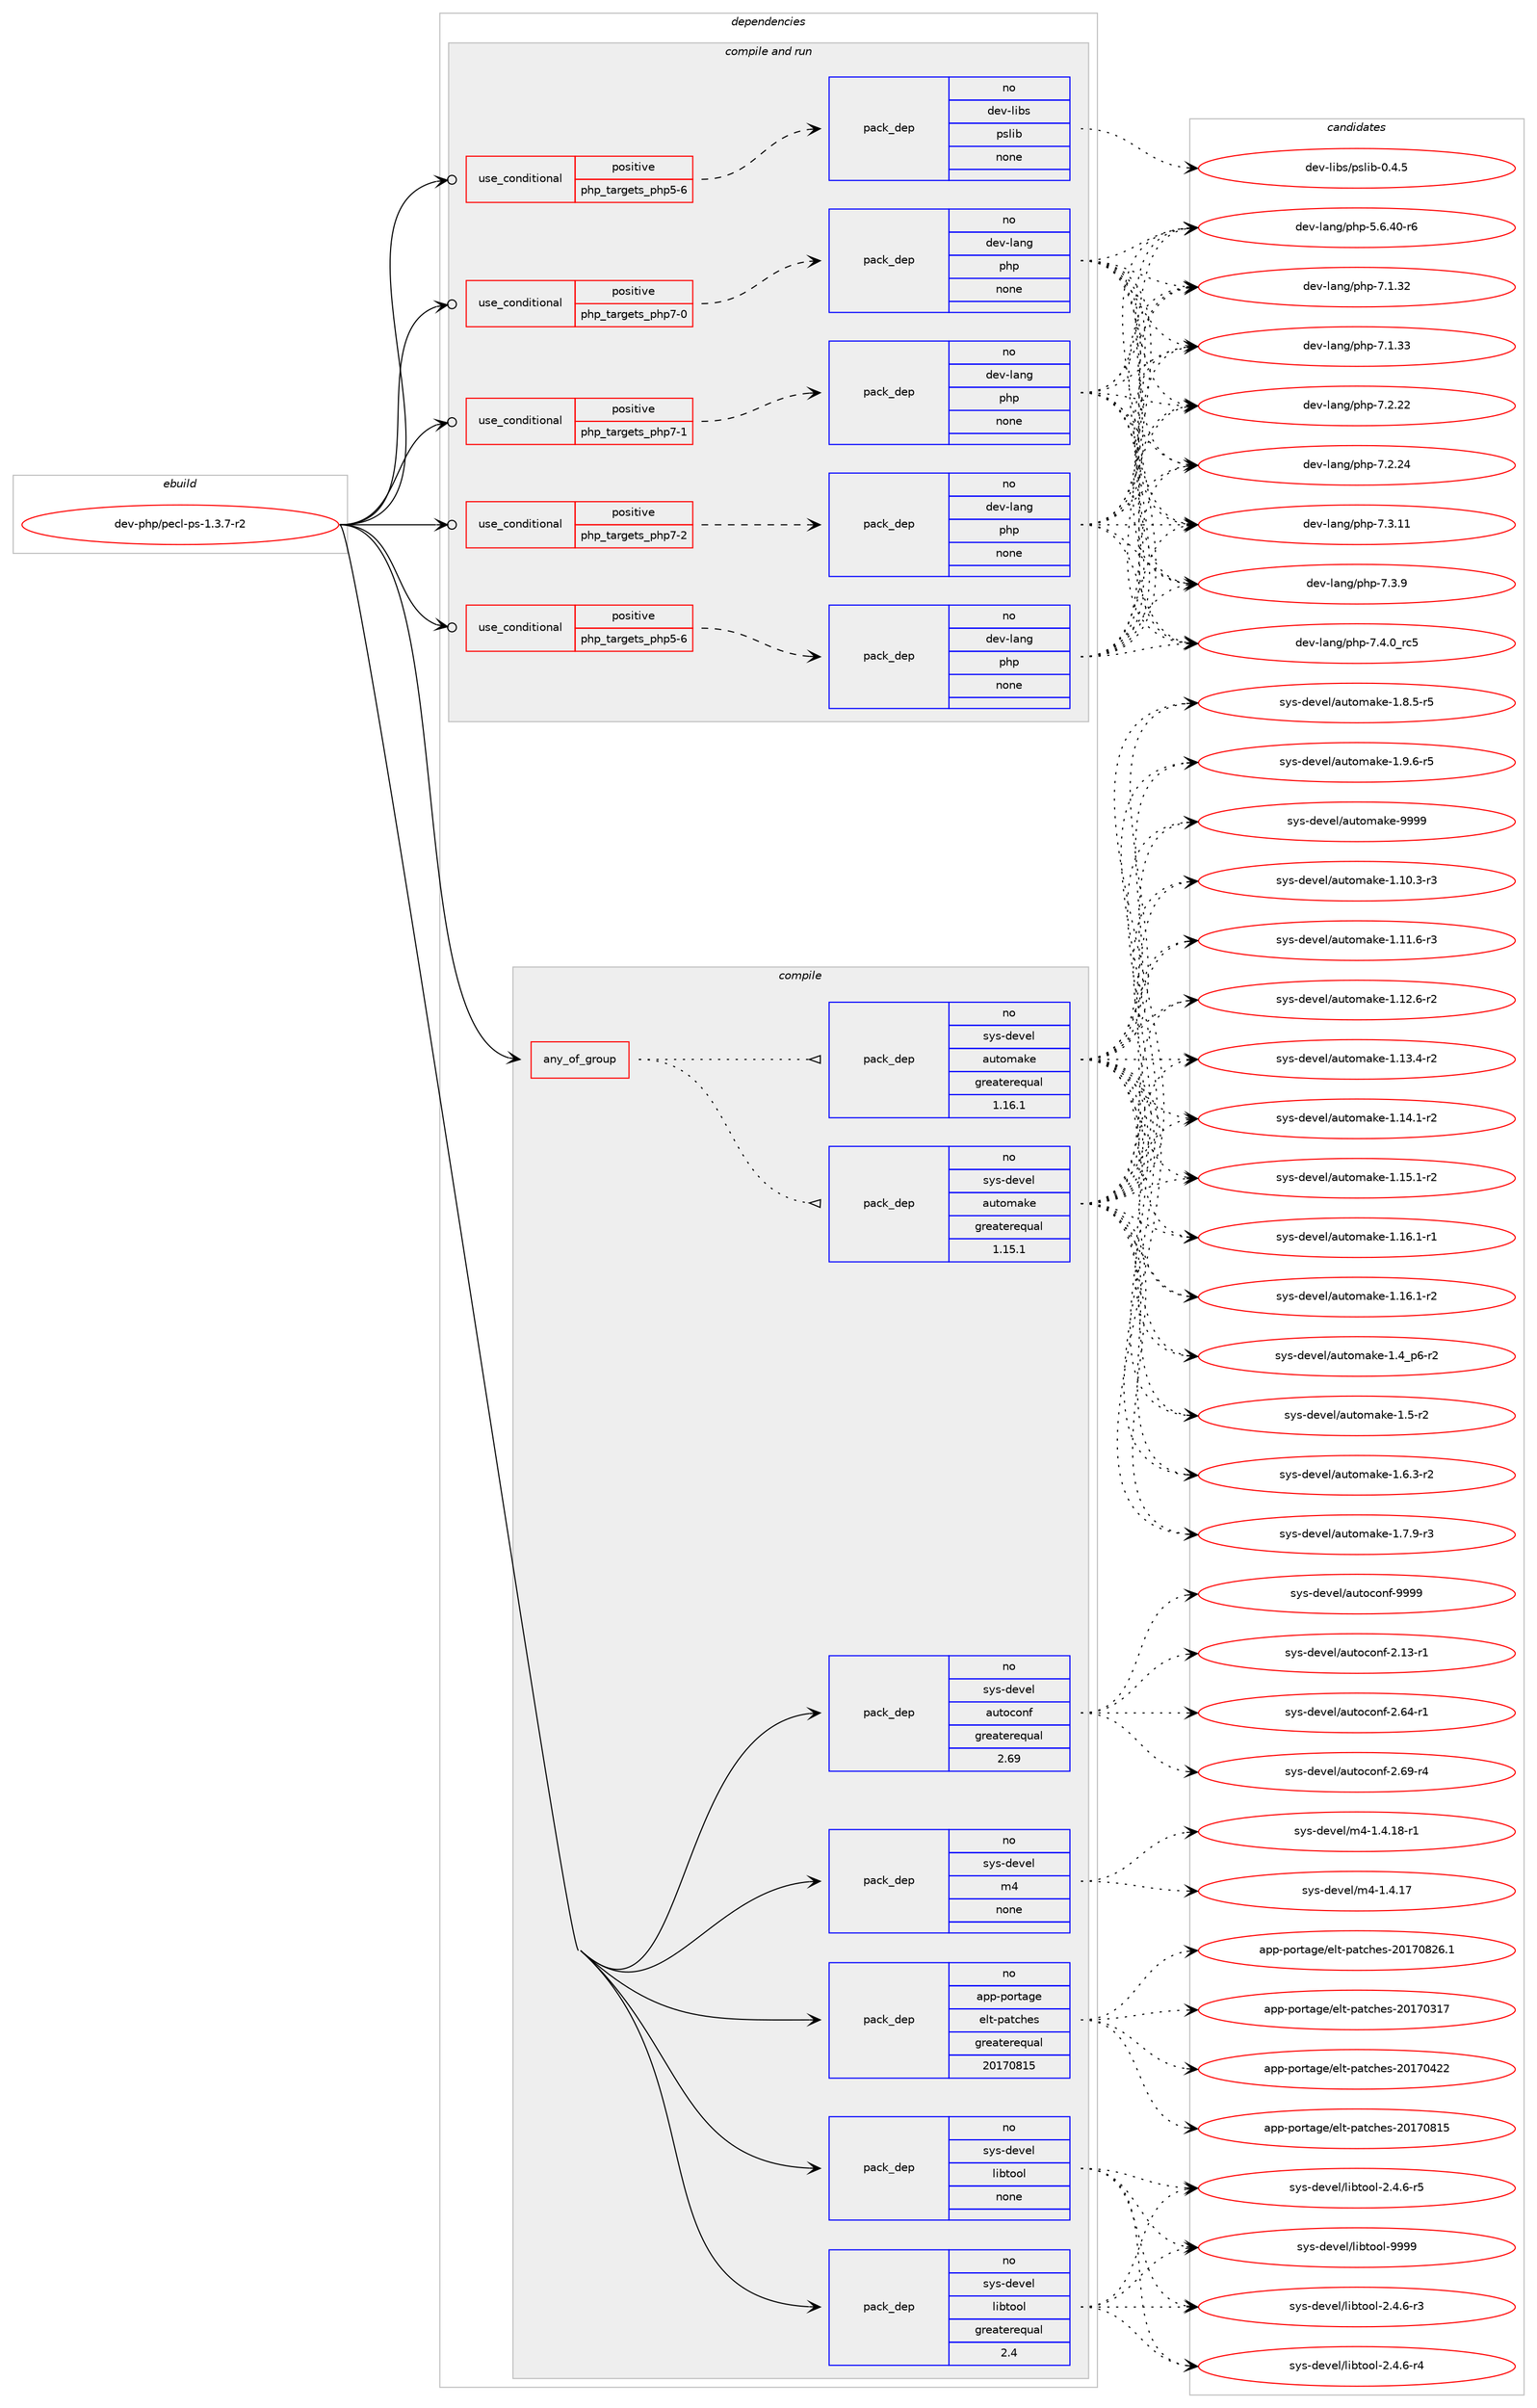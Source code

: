 digraph prolog {

# *************
# Graph options
# *************

newrank=true;
concentrate=true;
compound=true;
graph [rankdir=LR,fontname=Helvetica,fontsize=10,ranksep=1.5];#, ranksep=2.5, nodesep=0.2];
edge  [arrowhead=vee];
node  [fontname=Helvetica,fontsize=10];

# **********
# The ebuild
# **********

subgraph cluster_leftcol {
color=gray;
rank=same;
label=<<i>ebuild</i>>;
id [label="dev-php/pecl-ps-1.3.7-r2", color=red, width=4, href="../dev-php/pecl-ps-1.3.7-r2.svg"];
}

# ****************
# The dependencies
# ****************

subgraph cluster_midcol {
color=gray;
label=<<i>dependencies</i>>;
subgraph cluster_compile {
fillcolor="#eeeeee";
style=filled;
label=<<i>compile</i>>;
subgraph any11363 {
dependency590829 [label=<<TABLE BORDER="0" CELLBORDER="1" CELLSPACING="0" CELLPADDING="4"><TR><TD CELLPADDING="10">any_of_group</TD></TR></TABLE>>, shape=none, color=red];subgraph pack443973 {
dependency590830 [label=<<TABLE BORDER="0" CELLBORDER="1" CELLSPACING="0" CELLPADDING="4" WIDTH="220"><TR><TD ROWSPAN="6" CELLPADDING="30">pack_dep</TD></TR><TR><TD WIDTH="110">no</TD></TR><TR><TD>sys-devel</TD></TR><TR><TD>automake</TD></TR><TR><TD>greaterequal</TD></TR><TR><TD>1.16.1</TD></TR></TABLE>>, shape=none, color=blue];
}
dependency590829:e -> dependency590830:w [weight=20,style="dotted",arrowhead="oinv"];
subgraph pack443974 {
dependency590831 [label=<<TABLE BORDER="0" CELLBORDER="1" CELLSPACING="0" CELLPADDING="4" WIDTH="220"><TR><TD ROWSPAN="6" CELLPADDING="30">pack_dep</TD></TR><TR><TD WIDTH="110">no</TD></TR><TR><TD>sys-devel</TD></TR><TR><TD>automake</TD></TR><TR><TD>greaterequal</TD></TR><TR><TD>1.15.1</TD></TR></TABLE>>, shape=none, color=blue];
}
dependency590829:e -> dependency590831:w [weight=20,style="dotted",arrowhead="oinv"];
}
id:e -> dependency590829:w [weight=20,style="solid",arrowhead="vee"];
subgraph pack443975 {
dependency590832 [label=<<TABLE BORDER="0" CELLBORDER="1" CELLSPACING="0" CELLPADDING="4" WIDTH="220"><TR><TD ROWSPAN="6" CELLPADDING="30">pack_dep</TD></TR><TR><TD WIDTH="110">no</TD></TR><TR><TD>app-portage</TD></TR><TR><TD>elt-patches</TD></TR><TR><TD>greaterequal</TD></TR><TR><TD>20170815</TD></TR></TABLE>>, shape=none, color=blue];
}
id:e -> dependency590832:w [weight=20,style="solid",arrowhead="vee"];
subgraph pack443976 {
dependency590833 [label=<<TABLE BORDER="0" CELLBORDER="1" CELLSPACING="0" CELLPADDING="4" WIDTH="220"><TR><TD ROWSPAN="6" CELLPADDING="30">pack_dep</TD></TR><TR><TD WIDTH="110">no</TD></TR><TR><TD>sys-devel</TD></TR><TR><TD>autoconf</TD></TR><TR><TD>greaterequal</TD></TR><TR><TD>2.69</TD></TR></TABLE>>, shape=none, color=blue];
}
id:e -> dependency590833:w [weight=20,style="solid",arrowhead="vee"];
subgraph pack443977 {
dependency590834 [label=<<TABLE BORDER="0" CELLBORDER="1" CELLSPACING="0" CELLPADDING="4" WIDTH="220"><TR><TD ROWSPAN="6" CELLPADDING="30">pack_dep</TD></TR><TR><TD WIDTH="110">no</TD></TR><TR><TD>sys-devel</TD></TR><TR><TD>libtool</TD></TR><TR><TD>greaterequal</TD></TR><TR><TD>2.4</TD></TR></TABLE>>, shape=none, color=blue];
}
id:e -> dependency590834:w [weight=20,style="solid",arrowhead="vee"];
subgraph pack443978 {
dependency590835 [label=<<TABLE BORDER="0" CELLBORDER="1" CELLSPACING="0" CELLPADDING="4" WIDTH="220"><TR><TD ROWSPAN="6" CELLPADDING="30">pack_dep</TD></TR><TR><TD WIDTH="110">no</TD></TR><TR><TD>sys-devel</TD></TR><TR><TD>libtool</TD></TR><TR><TD>none</TD></TR><TR><TD></TD></TR></TABLE>>, shape=none, color=blue];
}
id:e -> dependency590835:w [weight=20,style="solid",arrowhead="vee"];
subgraph pack443979 {
dependency590836 [label=<<TABLE BORDER="0" CELLBORDER="1" CELLSPACING="0" CELLPADDING="4" WIDTH="220"><TR><TD ROWSPAN="6" CELLPADDING="30">pack_dep</TD></TR><TR><TD WIDTH="110">no</TD></TR><TR><TD>sys-devel</TD></TR><TR><TD>m4</TD></TR><TR><TD>none</TD></TR><TR><TD></TD></TR></TABLE>>, shape=none, color=blue];
}
id:e -> dependency590836:w [weight=20,style="solid",arrowhead="vee"];
}
subgraph cluster_compileandrun {
fillcolor="#eeeeee";
style=filled;
label=<<i>compile and run</i>>;
subgraph cond135128 {
dependency590837 [label=<<TABLE BORDER="0" CELLBORDER="1" CELLSPACING="0" CELLPADDING="4"><TR><TD ROWSPAN="3" CELLPADDING="10">use_conditional</TD></TR><TR><TD>positive</TD></TR><TR><TD>php_targets_php5-6</TD></TR></TABLE>>, shape=none, color=red];
subgraph pack443980 {
dependency590838 [label=<<TABLE BORDER="0" CELLBORDER="1" CELLSPACING="0" CELLPADDING="4" WIDTH="220"><TR><TD ROWSPAN="6" CELLPADDING="30">pack_dep</TD></TR><TR><TD WIDTH="110">no</TD></TR><TR><TD>dev-lang</TD></TR><TR><TD>php</TD></TR><TR><TD>none</TD></TR><TR><TD></TD></TR></TABLE>>, shape=none, color=blue];
}
dependency590837:e -> dependency590838:w [weight=20,style="dashed",arrowhead="vee"];
}
id:e -> dependency590837:w [weight=20,style="solid",arrowhead="odotvee"];
subgraph cond135129 {
dependency590839 [label=<<TABLE BORDER="0" CELLBORDER="1" CELLSPACING="0" CELLPADDING="4"><TR><TD ROWSPAN="3" CELLPADDING="10">use_conditional</TD></TR><TR><TD>positive</TD></TR><TR><TD>php_targets_php5-6</TD></TR></TABLE>>, shape=none, color=red];
subgraph pack443981 {
dependency590840 [label=<<TABLE BORDER="0" CELLBORDER="1" CELLSPACING="0" CELLPADDING="4" WIDTH="220"><TR><TD ROWSPAN="6" CELLPADDING="30">pack_dep</TD></TR><TR><TD WIDTH="110">no</TD></TR><TR><TD>dev-libs</TD></TR><TR><TD>pslib</TD></TR><TR><TD>none</TD></TR><TR><TD></TD></TR></TABLE>>, shape=none, color=blue];
}
dependency590839:e -> dependency590840:w [weight=20,style="dashed",arrowhead="vee"];
}
id:e -> dependency590839:w [weight=20,style="solid",arrowhead="odotvee"];
subgraph cond135130 {
dependency590841 [label=<<TABLE BORDER="0" CELLBORDER="1" CELLSPACING="0" CELLPADDING="4"><TR><TD ROWSPAN="3" CELLPADDING="10">use_conditional</TD></TR><TR><TD>positive</TD></TR><TR><TD>php_targets_php7-0</TD></TR></TABLE>>, shape=none, color=red];
subgraph pack443982 {
dependency590842 [label=<<TABLE BORDER="0" CELLBORDER="1" CELLSPACING="0" CELLPADDING="4" WIDTH="220"><TR><TD ROWSPAN="6" CELLPADDING="30">pack_dep</TD></TR><TR><TD WIDTH="110">no</TD></TR><TR><TD>dev-lang</TD></TR><TR><TD>php</TD></TR><TR><TD>none</TD></TR><TR><TD></TD></TR></TABLE>>, shape=none, color=blue];
}
dependency590841:e -> dependency590842:w [weight=20,style="dashed",arrowhead="vee"];
}
id:e -> dependency590841:w [weight=20,style="solid",arrowhead="odotvee"];
subgraph cond135131 {
dependency590843 [label=<<TABLE BORDER="0" CELLBORDER="1" CELLSPACING="0" CELLPADDING="4"><TR><TD ROWSPAN="3" CELLPADDING="10">use_conditional</TD></TR><TR><TD>positive</TD></TR><TR><TD>php_targets_php7-1</TD></TR></TABLE>>, shape=none, color=red];
subgraph pack443983 {
dependency590844 [label=<<TABLE BORDER="0" CELLBORDER="1" CELLSPACING="0" CELLPADDING="4" WIDTH="220"><TR><TD ROWSPAN="6" CELLPADDING="30">pack_dep</TD></TR><TR><TD WIDTH="110">no</TD></TR><TR><TD>dev-lang</TD></TR><TR><TD>php</TD></TR><TR><TD>none</TD></TR><TR><TD></TD></TR></TABLE>>, shape=none, color=blue];
}
dependency590843:e -> dependency590844:w [weight=20,style="dashed",arrowhead="vee"];
}
id:e -> dependency590843:w [weight=20,style="solid",arrowhead="odotvee"];
subgraph cond135132 {
dependency590845 [label=<<TABLE BORDER="0" CELLBORDER="1" CELLSPACING="0" CELLPADDING="4"><TR><TD ROWSPAN="3" CELLPADDING="10">use_conditional</TD></TR><TR><TD>positive</TD></TR><TR><TD>php_targets_php7-2</TD></TR></TABLE>>, shape=none, color=red];
subgraph pack443984 {
dependency590846 [label=<<TABLE BORDER="0" CELLBORDER="1" CELLSPACING="0" CELLPADDING="4" WIDTH="220"><TR><TD ROWSPAN="6" CELLPADDING="30">pack_dep</TD></TR><TR><TD WIDTH="110">no</TD></TR><TR><TD>dev-lang</TD></TR><TR><TD>php</TD></TR><TR><TD>none</TD></TR><TR><TD></TD></TR></TABLE>>, shape=none, color=blue];
}
dependency590845:e -> dependency590846:w [weight=20,style="dashed",arrowhead="vee"];
}
id:e -> dependency590845:w [weight=20,style="solid",arrowhead="odotvee"];
}
subgraph cluster_run {
fillcolor="#eeeeee";
style=filled;
label=<<i>run</i>>;
}
}

# **************
# The candidates
# **************

subgraph cluster_choices {
rank=same;
color=gray;
label=<<i>candidates</i>>;

subgraph choice443973 {
color=black;
nodesep=1;
choice11512111545100101118101108479711711611110997107101454946494846514511451 [label="sys-devel/automake-1.10.3-r3", color=red, width=4,href="../sys-devel/automake-1.10.3-r3.svg"];
choice11512111545100101118101108479711711611110997107101454946494946544511451 [label="sys-devel/automake-1.11.6-r3", color=red, width=4,href="../sys-devel/automake-1.11.6-r3.svg"];
choice11512111545100101118101108479711711611110997107101454946495046544511450 [label="sys-devel/automake-1.12.6-r2", color=red, width=4,href="../sys-devel/automake-1.12.6-r2.svg"];
choice11512111545100101118101108479711711611110997107101454946495146524511450 [label="sys-devel/automake-1.13.4-r2", color=red, width=4,href="../sys-devel/automake-1.13.4-r2.svg"];
choice11512111545100101118101108479711711611110997107101454946495246494511450 [label="sys-devel/automake-1.14.1-r2", color=red, width=4,href="../sys-devel/automake-1.14.1-r2.svg"];
choice11512111545100101118101108479711711611110997107101454946495346494511450 [label="sys-devel/automake-1.15.1-r2", color=red, width=4,href="../sys-devel/automake-1.15.1-r2.svg"];
choice11512111545100101118101108479711711611110997107101454946495446494511449 [label="sys-devel/automake-1.16.1-r1", color=red, width=4,href="../sys-devel/automake-1.16.1-r1.svg"];
choice11512111545100101118101108479711711611110997107101454946495446494511450 [label="sys-devel/automake-1.16.1-r2", color=red, width=4,href="../sys-devel/automake-1.16.1-r2.svg"];
choice115121115451001011181011084797117116111109971071014549465295112544511450 [label="sys-devel/automake-1.4_p6-r2", color=red, width=4,href="../sys-devel/automake-1.4_p6-r2.svg"];
choice11512111545100101118101108479711711611110997107101454946534511450 [label="sys-devel/automake-1.5-r2", color=red, width=4,href="../sys-devel/automake-1.5-r2.svg"];
choice115121115451001011181011084797117116111109971071014549465446514511450 [label="sys-devel/automake-1.6.3-r2", color=red, width=4,href="../sys-devel/automake-1.6.3-r2.svg"];
choice115121115451001011181011084797117116111109971071014549465546574511451 [label="sys-devel/automake-1.7.9-r3", color=red, width=4,href="../sys-devel/automake-1.7.9-r3.svg"];
choice115121115451001011181011084797117116111109971071014549465646534511453 [label="sys-devel/automake-1.8.5-r5", color=red, width=4,href="../sys-devel/automake-1.8.5-r5.svg"];
choice115121115451001011181011084797117116111109971071014549465746544511453 [label="sys-devel/automake-1.9.6-r5", color=red, width=4,href="../sys-devel/automake-1.9.6-r5.svg"];
choice115121115451001011181011084797117116111109971071014557575757 [label="sys-devel/automake-9999", color=red, width=4,href="../sys-devel/automake-9999.svg"];
dependency590830:e -> choice11512111545100101118101108479711711611110997107101454946494846514511451:w [style=dotted,weight="100"];
dependency590830:e -> choice11512111545100101118101108479711711611110997107101454946494946544511451:w [style=dotted,weight="100"];
dependency590830:e -> choice11512111545100101118101108479711711611110997107101454946495046544511450:w [style=dotted,weight="100"];
dependency590830:e -> choice11512111545100101118101108479711711611110997107101454946495146524511450:w [style=dotted,weight="100"];
dependency590830:e -> choice11512111545100101118101108479711711611110997107101454946495246494511450:w [style=dotted,weight="100"];
dependency590830:e -> choice11512111545100101118101108479711711611110997107101454946495346494511450:w [style=dotted,weight="100"];
dependency590830:e -> choice11512111545100101118101108479711711611110997107101454946495446494511449:w [style=dotted,weight="100"];
dependency590830:e -> choice11512111545100101118101108479711711611110997107101454946495446494511450:w [style=dotted,weight="100"];
dependency590830:e -> choice115121115451001011181011084797117116111109971071014549465295112544511450:w [style=dotted,weight="100"];
dependency590830:e -> choice11512111545100101118101108479711711611110997107101454946534511450:w [style=dotted,weight="100"];
dependency590830:e -> choice115121115451001011181011084797117116111109971071014549465446514511450:w [style=dotted,weight="100"];
dependency590830:e -> choice115121115451001011181011084797117116111109971071014549465546574511451:w [style=dotted,weight="100"];
dependency590830:e -> choice115121115451001011181011084797117116111109971071014549465646534511453:w [style=dotted,weight="100"];
dependency590830:e -> choice115121115451001011181011084797117116111109971071014549465746544511453:w [style=dotted,weight="100"];
dependency590830:e -> choice115121115451001011181011084797117116111109971071014557575757:w [style=dotted,weight="100"];
}
subgraph choice443974 {
color=black;
nodesep=1;
choice11512111545100101118101108479711711611110997107101454946494846514511451 [label="sys-devel/automake-1.10.3-r3", color=red, width=4,href="../sys-devel/automake-1.10.3-r3.svg"];
choice11512111545100101118101108479711711611110997107101454946494946544511451 [label="sys-devel/automake-1.11.6-r3", color=red, width=4,href="../sys-devel/automake-1.11.6-r3.svg"];
choice11512111545100101118101108479711711611110997107101454946495046544511450 [label="sys-devel/automake-1.12.6-r2", color=red, width=4,href="../sys-devel/automake-1.12.6-r2.svg"];
choice11512111545100101118101108479711711611110997107101454946495146524511450 [label="sys-devel/automake-1.13.4-r2", color=red, width=4,href="../sys-devel/automake-1.13.4-r2.svg"];
choice11512111545100101118101108479711711611110997107101454946495246494511450 [label="sys-devel/automake-1.14.1-r2", color=red, width=4,href="../sys-devel/automake-1.14.1-r2.svg"];
choice11512111545100101118101108479711711611110997107101454946495346494511450 [label="sys-devel/automake-1.15.1-r2", color=red, width=4,href="../sys-devel/automake-1.15.1-r2.svg"];
choice11512111545100101118101108479711711611110997107101454946495446494511449 [label="sys-devel/automake-1.16.1-r1", color=red, width=4,href="../sys-devel/automake-1.16.1-r1.svg"];
choice11512111545100101118101108479711711611110997107101454946495446494511450 [label="sys-devel/automake-1.16.1-r2", color=red, width=4,href="../sys-devel/automake-1.16.1-r2.svg"];
choice115121115451001011181011084797117116111109971071014549465295112544511450 [label="sys-devel/automake-1.4_p6-r2", color=red, width=4,href="../sys-devel/automake-1.4_p6-r2.svg"];
choice11512111545100101118101108479711711611110997107101454946534511450 [label="sys-devel/automake-1.5-r2", color=red, width=4,href="../sys-devel/automake-1.5-r2.svg"];
choice115121115451001011181011084797117116111109971071014549465446514511450 [label="sys-devel/automake-1.6.3-r2", color=red, width=4,href="../sys-devel/automake-1.6.3-r2.svg"];
choice115121115451001011181011084797117116111109971071014549465546574511451 [label="sys-devel/automake-1.7.9-r3", color=red, width=4,href="../sys-devel/automake-1.7.9-r3.svg"];
choice115121115451001011181011084797117116111109971071014549465646534511453 [label="sys-devel/automake-1.8.5-r5", color=red, width=4,href="../sys-devel/automake-1.8.5-r5.svg"];
choice115121115451001011181011084797117116111109971071014549465746544511453 [label="sys-devel/automake-1.9.6-r5", color=red, width=4,href="../sys-devel/automake-1.9.6-r5.svg"];
choice115121115451001011181011084797117116111109971071014557575757 [label="sys-devel/automake-9999", color=red, width=4,href="../sys-devel/automake-9999.svg"];
dependency590831:e -> choice11512111545100101118101108479711711611110997107101454946494846514511451:w [style=dotted,weight="100"];
dependency590831:e -> choice11512111545100101118101108479711711611110997107101454946494946544511451:w [style=dotted,weight="100"];
dependency590831:e -> choice11512111545100101118101108479711711611110997107101454946495046544511450:w [style=dotted,weight="100"];
dependency590831:e -> choice11512111545100101118101108479711711611110997107101454946495146524511450:w [style=dotted,weight="100"];
dependency590831:e -> choice11512111545100101118101108479711711611110997107101454946495246494511450:w [style=dotted,weight="100"];
dependency590831:e -> choice11512111545100101118101108479711711611110997107101454946495346494511450:w [style=dotted,weight="100"];
dependency590831:e -> choice11512111545100101118101108479711711611110997107101454946495446494511449:w [style=dotted,weight="100"];
dependency590831:e -> choice11512111545100101118101108479711711611110997107101454946495446494511450:w [style=dotted,weight="100"];
dependency590831:e -> choice115121115451001011181011084797117116111109971071014549465295112544511450:w [style=dotted,weight="100"];
dependency590831:e -> choice11512111545100101118101108479711711611110997107101454946534511450:w [style=dotted,weight="100"];
dependency590831:e -> choice115121115451001011181011084797117116111109971071014549465446514511450:w [style=dotted,weight="100"];
dependency590831:e -> choice115121115451001011181011084797117116111109971071014549465546574511451:w [style=dotted,weight="100"];
dependency590831:e -> choice115121115451001011181011084797117116111109971071014549465646534511453:w [style=dotted,weight="100"];
dependency590831:e -> choice115121115451001011181011084797117116111109971071014549465746544511453:w [style=dotted,weight="100"];
dependency590831:e -> choice115121115451001011181011084797117116111109971071014557575757:w [style=dotted,weight="100"];
}
subgraph choice443975 {
color=black;
nodesep=1;
choice97112112451121111141169710310147101108116451129711699104101115455048495548514955 [label="app-portage/elt-patches-20170317", color=red, width=4,href="../app-portage/elt-patches-20170317.svg"];
choice97112112451121111141169710310147101108116451129711699104101115455048495548525050 [label="app-portage/elt-patches-20170422", color=red, width=4,href="../app-portage/elt-patches-20170422.svg"];
choice97112112451121111141169710310147101108116451129711699104101115455048495548564953 [label="app-portage/elt-patches-20170815", color=red, width=4,href="../app-portage/elt-patches-20170815.svg"];
choice971121124511211111411697103101471011081164511297116991041011154550484955485650544649 [label="app-portage/elt-patches-20170826.1", color=red, width=4,href="../app-portage/elt-patches-20170826.1.svg"];
dependency590832:e -> choice97112112451121111141169710310147101108116451129711699104101115455048495548514955:w [style=dotted,weight="100"];
dependency590832:e -> choice97112112451121111141169710310147101108116451129711699104101115455048495548525050:w [style=dotted,weight="100"];
dependency590832:e -> choice97112112451121111141169710310147101108116451129711699104101115455048495548564953:w [style=dotted,weight="100"];
dependency590832:e -> choice971121124511211111411697103101471011081164511297116991041011154550484955485650544649:w [style=dotted,weight="100"];
}
subgraph choice443976 {
color=black;
nodesep=1;
choice1151211154510010111810110847971171161119911111010245504649514511449 [label="sys-devel/autoconf-2.13-r1", color=red, width=4,href="../sys-devel/autoconf-2.13-r1.svg"];
choice1151211154510010111810110847971171161119911111010245504654524511449 [label="sys-devel/autoconf-2.64-r1", color=red, width=4,href="../sys-devel/autoconf-2.64-r1.svg"];
choice1151211154510010111810110847971171161119911111010245504654574511452 [label="sys-devel/autoconf-2.69-r4", color=red, width=4,href="../sys-devel/autoconf-2.69-r4.svg"];
choice115121115451001011181011084797117116111991111101024557575757 [label="sys-devel/autoconf-9999", color=red, width=4,href="../sys-devel/autoconf-9999.svg"];
dependency590833:e -> choice1151211154510010111810110847971171161119911111010245504649514511449:w [style=dotted,weight="100"];
dependency590833:e -> choice1151211154510010111810110847971171161119911111010245504654524511449:w [style=dotted,weight="100"];
dependency590833:e -> choice1151211154510010111810110847971171161119911111010245504654574511452:w [style=dotted,weight="100"];
dependency590833:e -> choice115121115451001011181011084797117116111991111101024557575757:w [style=dotted,weight="100"];
}
subgraph choice443977 {
color=black;
nodesep=1;
choice1151211154510010111810110847108105981161111111084550465246544511451 [label="sys-devel/libtool-2.4.6-r3", color=red, width=4,href="../sys-devel/libtool-2.4.6-r3.svg"];
choice1151211154510010111810110847108105981161111111084550465246544511452 [label="sys-devel/libtool-2.4.6-r4", color=red, width=4,href="../sys-devel/libtool-2.4.6-r4.svg"];
choice1151211154510010111810110847108105981161111111084550465246544511453 [label="sys-devel/libtool-2.4.6-r5", color=red, width=4,href="../sys-devel/libtool-2.4.6-r5.svg"];
choice1151211154510010111810110847108105981161111111084557575757 [label="sys-devel/libtool-9999", color=red, width=4,href="../sys-devel/libtool-9999.svg"];
dependency590834:e -> choice1151211154510010111810110847108105981161111111084550465246544511451:w [style=dotted,weight="100"];
dependency590834:e -> choice1151211154510010111810110847108105981161111111084550465246544511452:w [style=dotted,weight="100"];
dependency590834:e -> choice1151211154510010111810110847108105981161111111084550465246544511453:w [style=dotted,weight="100"];
dependency590834:e -> choice1151211154510010111810110847108105981161111111084557575757:w [style=dotted,weight="100"];
}
subgraph choice443978 {
color=black;
nodesep=1;
choice1151211154510010111810110847108105981161111111084550465246544511451 [label="sys-devel/libtool-2.4.6-r3", color=red, width=4,href="../sys-devel/libtool-2.4.6-r3.svg"];
choice1151211154510010111810110847108105981161111111084550465246544511452 [label="sys-devel/libtool-2.4.6-r4", color=red, width=4,href="../sys-devel/libtool-2.4.6-r4.svg"];
choice1151211154510010111810110847108105981161111111084550465246544511453 [label="sys-devel/libtool-2.4.6-r5", color=red, width=4,href="../sys-devel/libtool-2.4.6-r5.svg"];
choice1151211154510010111810110847108105981161111111084557575757 [label="sys-devel/libtool-9999", color=red, width=4,href="../sys-devel/libtool-9999.svg"];
dependency590835:e -> choice1151211154510010111810110847108105981161111111084550465246544511451:w [style=dotted,weight="100"];
dependency590835:e -> choice1151211154510010111810110847108105981161111111084550465246544511452:w [style=dotted,weight="100"];
dependency590835:e -> choice1151211154510010111810110847108105981161111111084550465246544511453:w [style=dotted,weight="100"];
dependency590835:e -> choice1151211154510010111810110847108105981161111111084557575757:w [style=dotted,weight="100"];
}
subgraph choice443979 {
color=black;
nodesep=1;
choice11512111545100101118101108471095245494652464955 [label="sys-devel/m4-1.4.17", color=red, width=4,href="../sys-devel/m4-1.4.17.svg"];
choice115121115451001011181011084710952454946524649564511449 [label="sys-devel/m4-1.4.18-r1", color=red, width=4,href="../sys-devel/m4-1.4.18-r1.svg"];
dependency590836:e -> choice11512111545100101118101108471095245494652464955:w [style=dotted,weight="100"];
dependency590836:e -> choice115121115451001011181011084710952454946524649564511449:w [style=dotted,weight="100"];
}
subgraph choice443980 {
color=black;
nodesep=1;
choice100101118451089711010347112104112455346544652484511454 [label="dev-lang/php-5.6.40-r6", color=red, width=4,href="../dev-lang/php-5.6.40-r6.svg"];
choice10010111845108971101034711210411245554649465150 [label="dev-lang/php-7.1.32", color=red, width=4,href="../dev-lang/php-7.1.32.svg"];
choice10010111845108971101034711210411245554649465151 [label="dev-lang/php-7.1.33", color=red, width=4,href="../dev-lang/php-7.1.33.svg"];
choice10010111845108971101034711210411245554650465050 [label="dev-lang/php-7.2.22", color=red, width=4,href="../dev-lang/php-7.2.22.svg"];
choice10010111845108971101034711210411245554650465052 [label="dev-lang/php-7.2.24", color=red, width=4,href="../dev-lang/php-7.2.24.svg"];
choice10010111845108971101034711210411245554651464949 [label="dev-lang/php-7.3.11", color=red, width=4,href="../dev-lang/php-7.3.11.svg"];
choice100101118451089711010347112104112455546514657 [label="dev-lang/php-7.3.9", color=red, width=4,href="../dev-lang/php-7.3.9.svg"];
choice100101118451089711010347112104112455546524648951149953 [label="dev-lang/php-7.4.0_rc5", color=red, width=4,href="../dev-lang/php-7.4.0_rc5.svg"];
dependency590838:e -> choice100101118451089711010347112104112455346544652484511454:w [style=dotted,weight="100"];
dependency590838:e -> choice10010111845108971101034711210411245554649465150:w [style=dotted,weight="100"];
dependency590838:e -> choice10010111845108971101034711210411245554649465151:w [style=dotted,weight="100"];
dependency590838:e -> choice10010111845108971101034711210411245554650465050:w [style=dotted,weight="100"];
dependency590838:e -> choice10010111845108971101034711210411245554650465052:w [style=dotted,weight="100"];
dependency590838:e -> choice10010111845108971101034711210411245554651464949:w [style=dotted,weight="100"];
dependency590838:e -> choice100101118451089711010347112104112455546514657:w [style=dotted,weight="100"];
dependency590838:e -> choice100101118451089711010347112104112455546524648951149953:w [style=dotted,weight="100"];
}
subgraph choice443981 {
color=black;
nodesep=1;
choice10010111845108105981154711211510810598454846524653 [label="dev-libs/pslib-0.4.5", color=red, width=4,href="../dev-libs/pslib-0.4.5.svg"];
dependency590840:e -> choice10010111845108105981154711211510810598454846524653:w [style=dotted,weight="100"];
}
subgraph choice443982 {
color=black;
nodesep=1;
choice100101118451089711010347112104112455346544652484511454 [label="dev-lang/php-5.6.40-r6", color=red, width=4,href="../dev-lang/php-5.6.40-r6.svg"];
choice10010111845108971101034711210411245554649465150 [label="dev-lang/php-7.1.32", color=red, width=4,href="../dev-lang/php-7.1.32.svg"];
choice10010111845108971101034711210411245554649465151 [label="dev-lang/php-7.1.33", color=red, width=4,href="../dev-lang/php-7.1.33.svg"];
choice10010111845108971101034711210411245554650465050 [label="dev-lang/php-7.2.22", color=red, width=4,href="../dev-lang/php-7.2.22.svg"];
choice10010111845108971101034711210411245554650465052 [label="dev-lang/php-7.2.24", color=red, width=4,href="../dev-lang/php-7.2.24.svg"];
choice10010111845108971101034711210411245554651464949 [label="dev-lang/php-7.3.11", color=red, width=4,href="../dev-lang/php-7.3.11.svg"];
choice100101118451089711010347112104112455546514657 [label="dev-lang/php-7.3.9", color=red, width=4,href="../dev-lang/php-7.3.9.svg"];
choice100101118451089711010347112104112455546524648951149953 [label="dev-lang/php-7.4.0_rc5", color=red, width=4,href="../dev-lang/php-7.4.0_rc5.svg"];
dependency590842:e -> choice100101118451089711010347112104112455346544652484511454:w [style=dotted,weight="100"];
dependency590842:e -> choice10010111845108971101034711210411245554649465150:w [style=dotted,weight="100"];
dependency590842:e -> choice10010111845108971101034711210411245554649465151:w [style=dotted,weight="100"];
dependency590842:e -> choice10010111845108971101034711210411245554650465050:w [style=dotted,weight="100"];
dependency590842:e -> choice10010111845108971101034711210411245554650465052:w [style=dotted,weight="100"];
dependency590842:e -> choice10010111845108971101034711210411245554651464949:w [style=dotted,weight="100"];
dependency590842:e -> choice100101118451089711010347112104112455546514657:w [style=dotted,weight="100"];
dependency590842:e -> choice100101118451089711010347112104112455546524648951149953:w [style=dotted,weight="100"];
}
subgraph choice443983 {
color=black;
nodesep=1;
choice100101118451089711010347112104112455346544652484511454 [label="dev-lang/php-5.6.40-r6", color=red, width=4,href="../dev-lang/php-5.6.40-r6.svg"];
choice10010111845108971101034711210411245554649465150 [label="dev-lang/php-7.1.32", color=red, width=4,href="../dev-lang/php-7.1.32.svg"];
choice10010111845108971101034711210411245554649465151 [label="dev-lang/php-7.1.33", color=red, width=4,href="../dev-lang/php-7.1.33.svg"];
choice10010111845108971101034711210411245554650465050 [label="dev-lang/php-7.2.22", color=red, width=4,href="../dev-lang/php-7.2.22.svg"];
choice10010111845108971101034711210411245554650465052 [label="dev-lang/php-7.2.24", color=red, width=4,href="../dev-lang/php-7.2.24.svg"];
choice10010111845108971101034711210411245554651464949 [label="dev-lang/php-7.3.11", color=red, width=4,href="../dev-lang/php-7.3.11.svg"];
choice100101118451089711010347112104112455546514657 [label="dev-lang/php-7.3.9", color=red, width=4,href="../dev-lang/php-7.3.9.svg"];
choice100101118451089711010347112104112455546524648951149953 [label="dev-lang/php-7.4.0_rc5", color=red, width=4,href="../dev-lang/php-7.4.0_rc5.svg"];
dependency590844:e -> choice100101118451089711010347112104112455346544652484511454:w [style=dotted,weight="100"];
dependency590844:e -> choice10010111845108971101034711210411245554649465150:w [style=dotted,weight="100"];
dependency590844:e -> choice10010111845108971101034711210411245554649465151:w [style=dotted,weight="100"];
dependency590844:e -> choice10010111845108971101034711210411245554650465050:w [style=dotted,weight="100"];
dependency590844:e -> choice10010111845108971101034711210411245554650465052:w [style=dotted,weight="100"];
dependency590844:e -> choice10010111845108971101034711210411245554651464949:w [style=dotted,weight="100"];
dependency590844:e -> choice100101118451089711010347112104112455546514657:w [style=dotted,weight="100"];
dependency590844:e -> choice100101118451089711010347112104112455546524648951149953:w [style=dotted,weight="100"];
}
subgraph choice443984 {
color=black;
nodesep=1;
choice100101118451089711010347112104112455346544652484511454 [label="dev-lang/php-5.6.40-r6", color=red, width=4,href="../dev-lang/php-5.6.40-r6.svg"];
choice10010111845108971101034711210411245554649465150 [label="dev-lang/php-7.1.32", color=red, width=4,href="../dev-lang/php-7.1.32.svg"];
choice10010111845108971101034711210411245554649465151 [label="dev-lang/php-7.1.33", color=red, width=4,href="../dev-lang/php-7.1.33.svg"];
choice10010111845108971101034711210411245554650465050 [label="dev-lang/php-7.2.22", color=red, width=4,href="../dev-lang/php-7.2.22.svg"];
choice10010111845108971101034711210411245554650465052 [label="dev-lang/php-7.2.24", color=red, width=4,href="../dev-lang/php-7.2.24.svg"];
choice10010111845108971101034711210411245554651464949 [label="dev-lang/php-7.3.11", color=red, width=4,href="../dev-lang/php-7.3.11.svg"];
choice100101118451089711010347112104112455546514657 [label="dev-lang/php-7.3.9", color=red, width=4,href="../dev-lang/php-7.3.9.svg"];
choice100101118451089711010347112104112455546524648951149953 [label="dev-lang/php-7.4.0_rc5", color=red, width=4,href="../dev-lang/php-7.4.0_rc5.svg"];
dependency590846:e -> choice100101118451089711010347112104112455346544652484511454:w [style=dotted,weight="100"];
dependency590846:e -> choice10010111845108971101034711210411245554649465150:w [style=dotted,weight="100"];
dependency590846:e -> choice10010111845108971101034711210411245554649465151:w [style=dotted,weight="100"];
dependency590846:e -> choice10010111845108971101034711210411245554650465050:w [style=dotted,weight="100"];
dependency590846:e -> choice10010111845108971101034711210411245554650465052:w [style=dotted,weight="100"];
dependency590846:e -> choice10010111845108971101034711210411245554651464949:w [style=dotted,weight="100"];
dependency590846:e -> choice100101118451089711010347112104112455546514657:w [style=dotted,weight="100"];
dependency590846:e -> choice100101118451089711010347112104112455546524648951149953:w [style=dotted,weight="100"];
}
}

}
